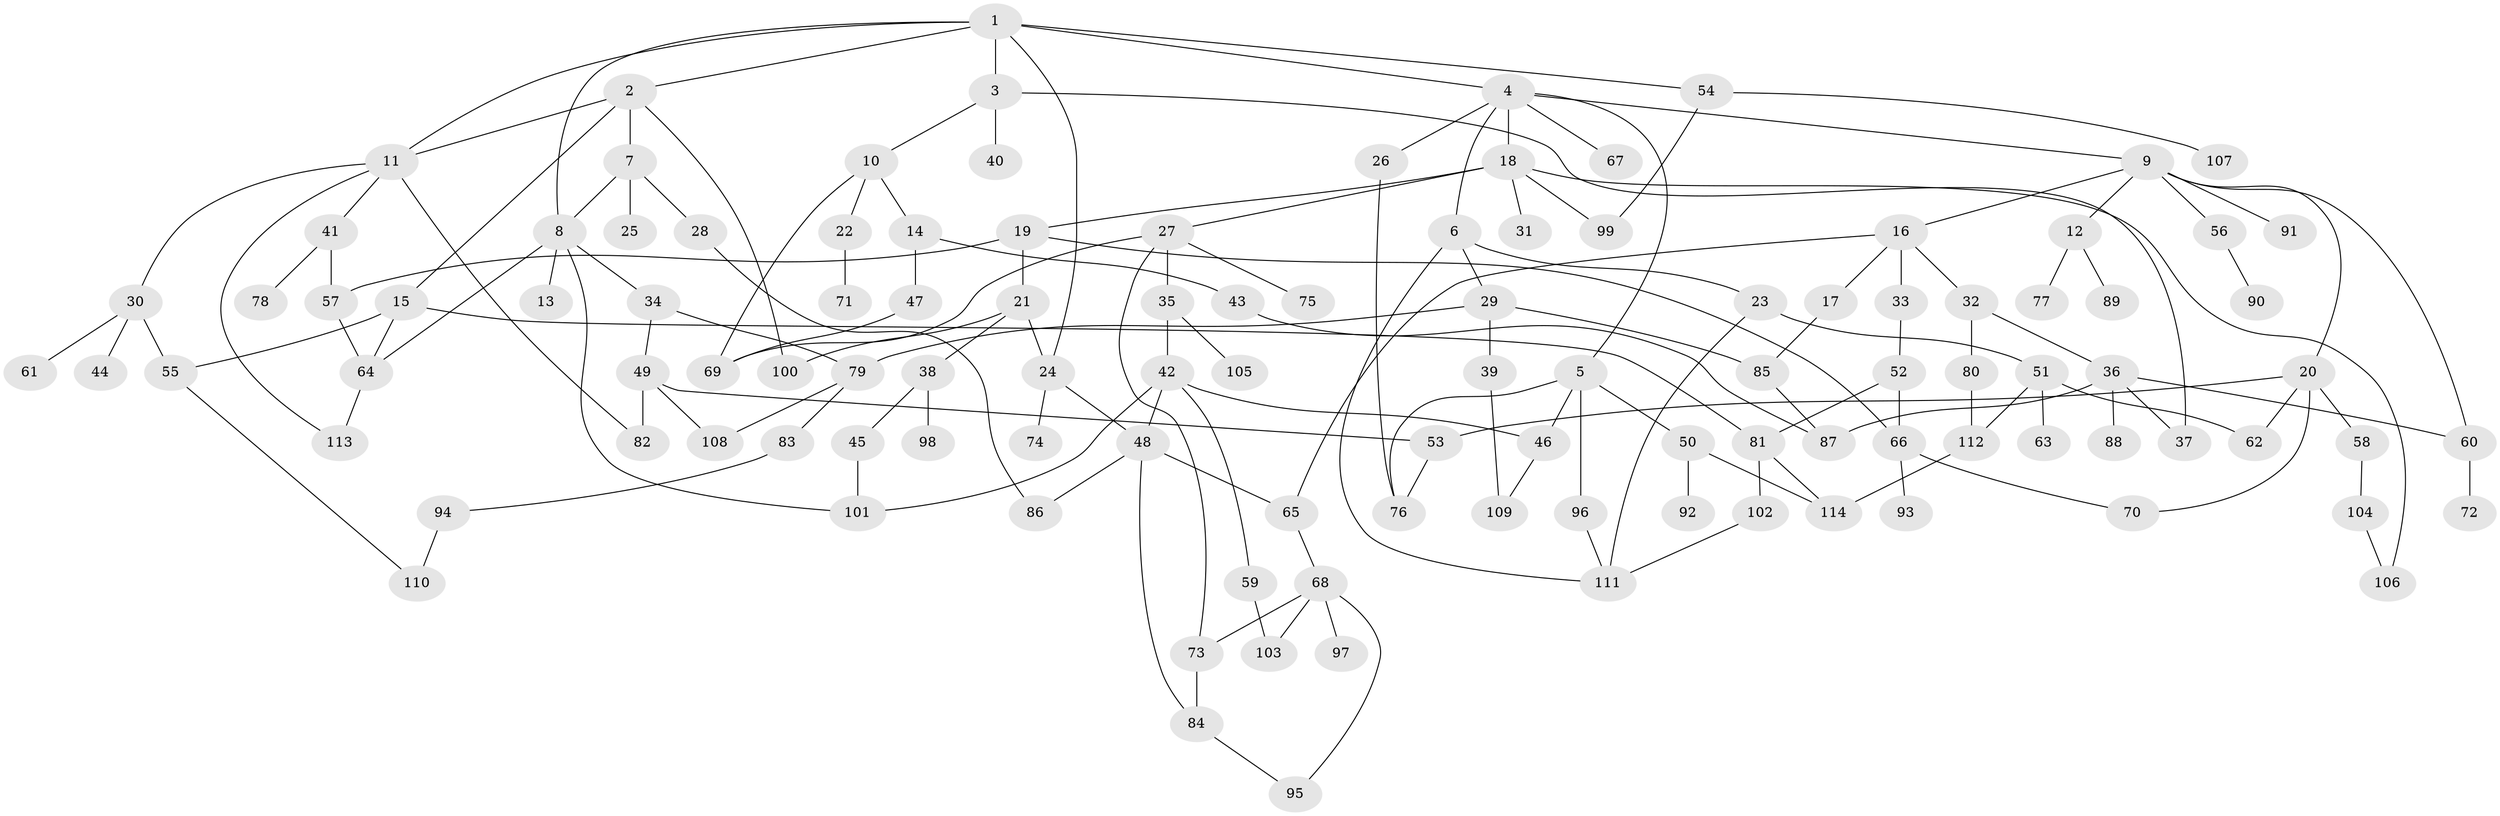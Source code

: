 // Generated by graph-tools (version 1.1) at 2025/13/03/09/25 04:13:21]
// undirected, 114 vertices, 159 edges
graph export_dot {
graph [start="1"]
  node [color=gray90,style=filled];
  1;
  2;
  3;
  4;
  5;
  6;
  7;
  8;
  9;
  10;
  11;
  12;
  13;
  14;
  15;
  16;
  17;
  18;
  19;
  20;
  21;
  22;
  23;
  24;
  25;
  26;
  27;
  28;
  29;
  30;
  31;
  32;
  33;
  34;
  35;
  36;
  37;
  38;
  39;
  40;
  41;
  42;
  43;
  44;
  45;
  46;
  47;
  48;
  49;
  50;
  51;
  52;
  53;
  54;
  55;
  56;
  57;
  58;
  59;
  60;
  61;
  62;
  63;
  64;
  65;
  66;
  67;
  68;
  69;
  70;
  71;
  72;
  73;
  74;
  75;
  76;
  77;
  78;
  79;
  80;
  81;
  82;
  83;
  84;
  85;
  86;
  87;
  88;
  89;
  90;
  91;
  92;
  93;
  94;
  95;
  96;
  97;
  98;
  99;
  100;
  101;
  102;
  103;
  104;
  105;
  106;
  107;
  108;
  109;
  110;
  111;
  112;
  113;
  114;
  1 -- 2;
  1 -- 3;
  1 -- 4;
  1 -- 8;
  1 -- 24;
  1 -- 54;
  1 -- 11;
  2 -- 7;
  2 -- 11;
  2 -- 15;
  2 -- 100;
  3 -- 10;
  3 -- 37;
  3 -- 40;
  4 -- 5;
  4 -- 6;
  4 -- 9;
  4 -- 18;
  4 -- 26;
  4 -- 67;
  5 -- 50;
  5 -- 76;
  5 -- 96;
  5 -- 46;
  6 -- 23;
  6 -- 29;
  6 -- 111;
  7 -- 25;
  7 -- 28;
  7 -- 8;
  8 -- 13;
  8 -- 34;
  8 -- 101;
  8 -- 64;
  9 -- 12;
  9 -- 16;
  9 -- 20;
  9 -- 56;
  9 -- 60;
  9 -- 91;
  10 -- 14;
  10 -- 22;
  10 -- 69;
  11 -- 30;
  11 -- 41;
  11 -- 82;
  11 -- 113;
  12 -- 77;
  12 -- 89;
  14 -- 43;
  14 -- 47;
  15 -- 64;
  15 -- 81;
  15 -- 55;
  16 -- 17;
  16 -- 32;
  16 -- 33;
  16 -- 65;
  17 -- 85;
  18 -- 19;
  18 -- 27;
  18 -- 31;
  18 -- 99;
  18 -- 106;
  19 -- 21;
  19 -- 57;
  19 -- 66;
  20 -- 58;
  20 -- 53;
  20 -- 70;
  20 -- 62;
  21 -- 38;
  21 -- 100;
  21 -- 24;
  22 -- 71;
  23 -- 51;
  23 -- 111;
  24 -- 74;
  24 -- 48;
  26 -- 76;
  27 -- 35;
  27 -- 69;
  27 -- 73;
  27 -- 75;
  28 -- 86;
  29 -- 39;
  29 -- 79;
  29 -- 85;
  30 -- 44;
  30 -- 55;
  30 -- 61;
  32 -- 36;
  32 -- 80;
  33 -- 52;
  34 -- 49;
  34 -- 79;
  35 -- 42;
  35 -- 105;
  36 -- 87;
  36 -- 88;
  36 -- 60;
  36 -- 37;
  38 -- 45;
  38 -- 98;
  39 -- 109;
  41 -- 57;
  41 -- 78;
  42 -- 46;
  42 -- 48;
  42 -- 59;
  42 -- 101;
  43 -- 87;
  45 -- 101;
  46 -- 109;
  47 -- 69;
  48 -- 84;
  48 -- 86;
  48 -- 65;
  49 -- 53;
  49 -- 108;
  49 -- 82;
  50 -- 92;
  50 -- 114;
  51 -- 62;
  51 -- 63;
  51 -- 112;
  52 -- 66;
  52 -- 81;
  53 -- 76;
  54 -- 107;
  54 -- 99;
  55 -- 110;
  56 -- 90;
  57 -- 64;
  58 -- 104;
  59 -- 103;
  60 -- 72;
  64 -- 113;
  65 -- 68;
  66 -- 70;
  66 -- 93;
  68 -- 97;
  68 -- 103;
  68 -- 73;
  68 -- 95;
  73 -- 84;
  79 -- 83;
  79 -- 108;
  80 -- 112;
  81 -- 102;
  81 -- 114;
  83 -- 94;
  84 -- 95;
  85 -- 87;
  94 -- 110;
  96 -- 111;
  102 -- 111;
  104 -- 106;
  112 -- 114;
}
